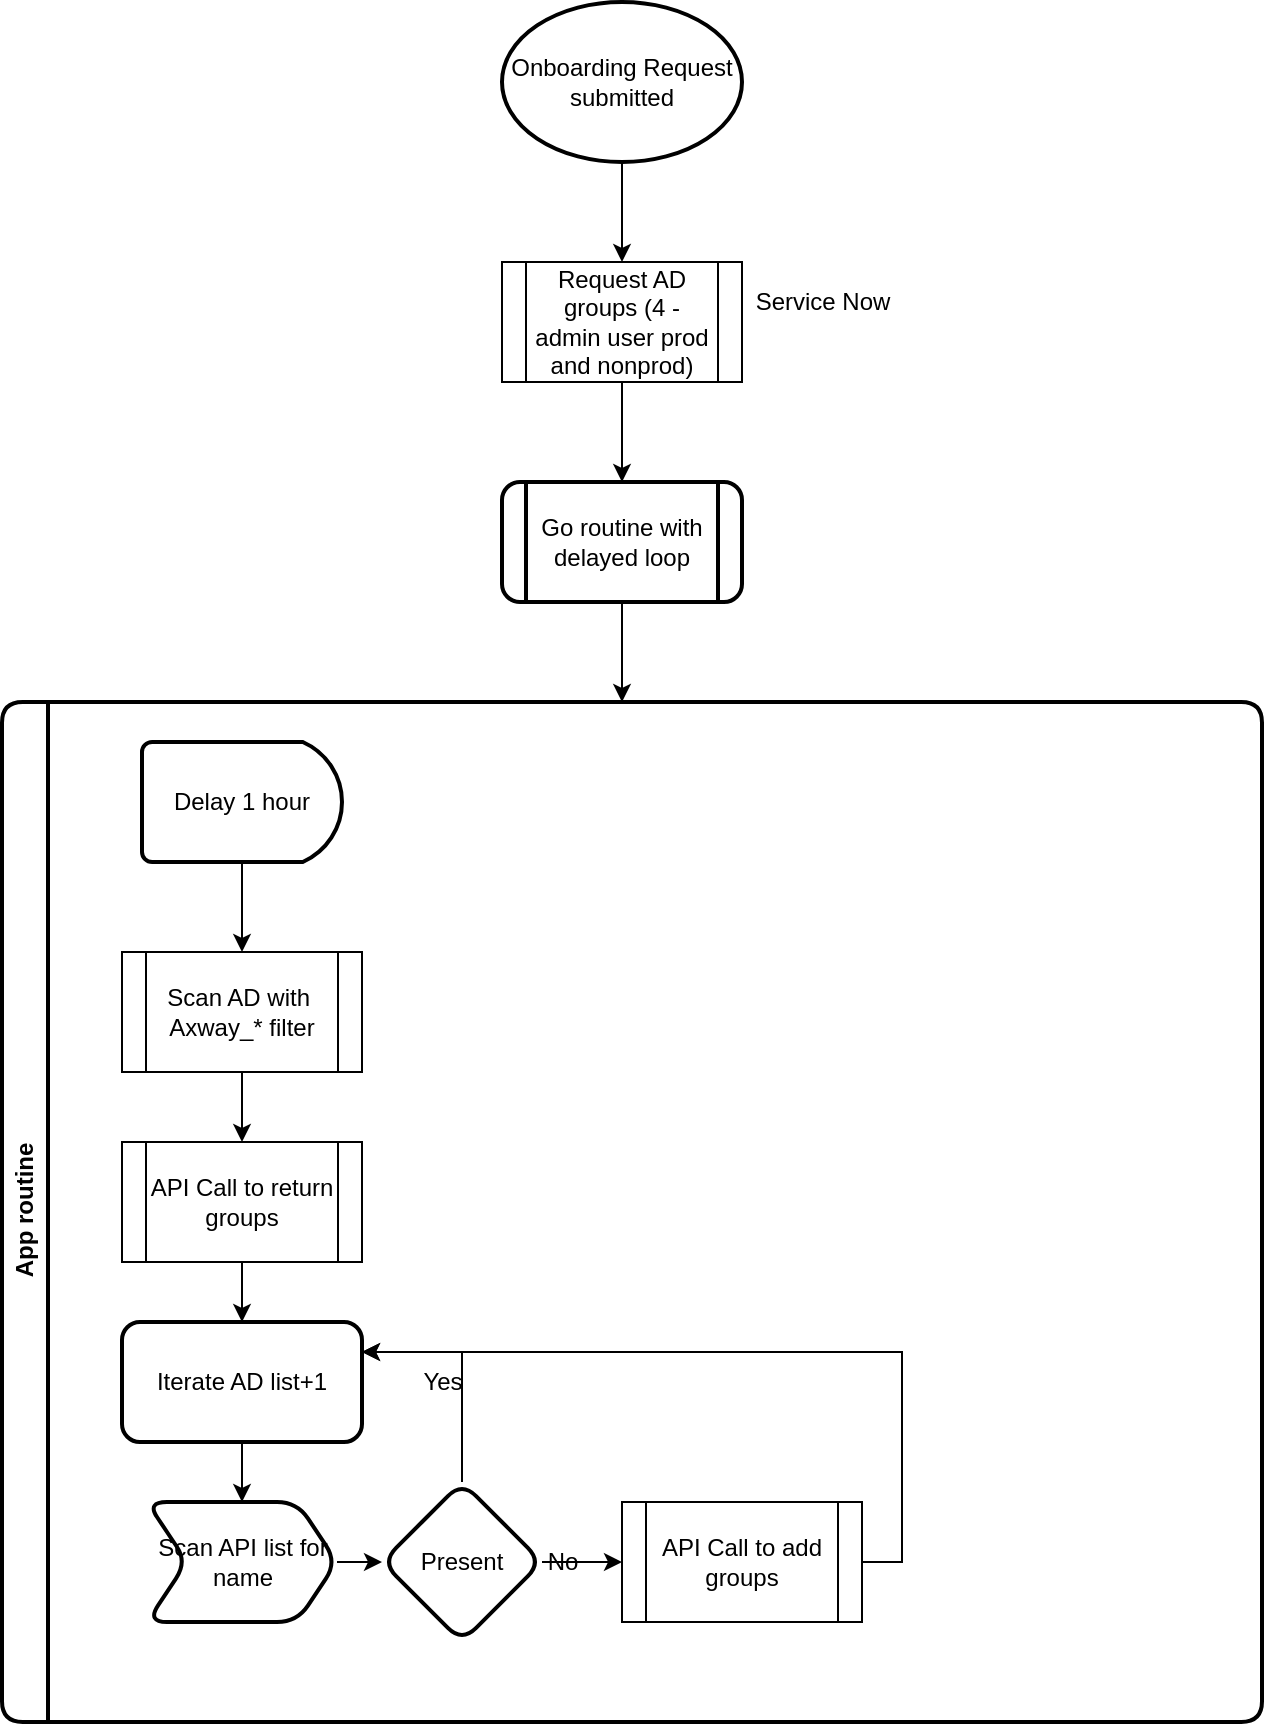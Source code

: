 <mxfile version="15.6.6" type="github" pages="4">
  <diagram id="50_rGVEiKm5uYiEjGBWM" name="Organization Creation">
    <mxGraphModel dx="1554" dy="891" grid="1" gridSize="10" guides="1" tooltips="1" connect="1" arrows="1" fold="1" page="1" pageScale="1" pageWidth="850" pageHeight="1100" math="0" shadow="0">
      <root>
        <mxCell id="0" />
        <mxCell id="1" parent="0" />
        <mxCell id="21Mqk3YyMTukPTeabXtq-32" value="" style="edgeStyle=orthogonalEdgeStyle;rounded=0;orthogonalLoop=1;jettySize=auto;html=1;" parent="1" source="21Mqk3YyMTukPTeabXtq-1" edge="1">
          <mxGeometry relative="1" as="geometry">
            <mxPoint x="430" y="290" as="targetPoint" />
          </mxGeometry>
        </mxCell>
        <mxCell id="21Mqk3YyMTukPTeabXtq-1" value="Request AD groups (4 - admin user prod and nonprod)" style="shape=process;whiteSpace=wrap;html=1;backgroundOutline=1;" parent="1" vertex="1">
          <mxGeometry x="370" y="180" width="120" height="60" as="geometry" />
        </mxCell>
        <mxCell id="21Mqk3YyMTukPTeabXtq-3" value="" style="edgeStyle=orthogonalEdgeStyle;rounded=0;orthogonalLoop=1;jettySize=auto;html=1;" parent="1" source="21Mqk3YyMTukPTeabXtq-2" target="21Mqk3YyMTukPTeabXtq-1" edge="1">
          <mxGeometry relative="1" as="geometry" />
        </mxCell>
        <mxCell id="21Mqk3YyMTukPTeabXtq-2" value="Onboarding Request submitted" style="ellipse;whiteSpace=wrap;html=1;rounded=1;strokeWidth=2;" parent="1" vertex="1">
          <mxGeometry x="370" y="50" width="120" height="80" as="geometry" />
        </mxCell>
        <mxCell id="21Mqk3YyMTukPTeabXtq-33" style="edgeStyle=orthogonalEdgeStyle;rounded=0;orthogonalLoop=1;jettySize=auto;html=1;exitX=0.5;exitY=1;exitDx=0;exitDy=0;" parent="1" source="21Mqk3YyMTukPTeabXtq-4" edge="1">
          <mxGeometry relative="1" as="geometry">
            <mxPoint x="430" y="400" as="targetPoint" />
          </mxGeometry>
        </mxCell>
        <mxCell id="21Mqk3YyMTukPTeabXtq-4" value="Go routine with delayed loop" style="shape=process;whiteSpace=wrap;html=1;backgroundOutline=1;rounded=1;strokeWidth=2;" parent="1" vertex="1">
          <mxGeometry x="370" y="290" width="120" height="60" as="geometry" />
        </mxCell>
        <mxCell id="21Mqk3YyMTukPTeabXtq-6" value="App routine" style="swimlane;horizontal=0;rounded=1;strokeWidth=2;html=1;" parent="1" vertex="1">
          <mxGeometry x="120" y="400" width="630" height="510" as="geometry" />
        </mxCell>
        <mxCell id="21Mqk3YyMTukPTeabXtq-26" value="" style="edgeStyle=orthogonalEdgeStyle;rounded=0;orthogonalLoop=1;jettySize=auto;html=1;" parent="21Mqk3YyMTukPTeabXtq-6" source="21Mqk3YyMTukPTeabXtq-7" target="21Mqk3YyMTukPTeabXtq-10" edge="1">
          <mxGeometry relative="1" as="geometry" />
        </mxCell>
        <mxCell id="21Mqk3YyMTukPTeabXtq-7" value="Delay 1 hour" style="strokeWidth=2;html=1;shape=mxgraph.flowchart.delay;whiteSpace=wrap;rounded=1;" parent="21Mqk3YyMTukPTeabXtq-6" vertex="1">
          <mxGeometry x="70" y="20" width="100" height="60" as="geometry" />
        </mxCell>
        <mxCell id="21Mqk3YyMTukPTeabXtq-27" value="" style="edgeStyle=orthogonalEdgeStyle;rounded=0;orthogonalLoop=1;jettySize=auto;html=1;" parent="21Mqk3YyMTukPTeabXtq-6" source="21Mqk3YyMTukPTeabXtq-10" target="21Mqk3YyMTukPTeabXtq-11" edge="1">
          <mxGeometry relative="1" as="geometry" />
        </mxCell>
        <mxCell id="21Mqk3YyMTukPTeabXtq-10" value="Scan AD with&amp;nbsp;&lt;br&gt;Axway_* filter" style="shape=process;whiteSpace=wrap;html=1;backgroundOutline=1;" parent="21Mqk3YyMTukPTeabXtq-6" vertex="1">
          <mxGeometry x="60" y="125" width="120" height="60" as="geometry" />
        </mxCell>
        <mxCell id="21Mqk3YyMTukPTeabXtq-28" value="" style="edgeStyle=orthogonalEdgeStyle;rounded=0;orthogonalLoop=1;jettySize=auto;html=1;" parent="21Mqk3YyMTukPTeabXtq-6" source="21Mqk3YyMTukPTeabXtq-11" target="21Mqk3YyMTukPTeabXtq-13" edge="1">
          <mxGeometry relative="1" as="geometry" />
        </mxCell>
        <mxCell id="21Mqk3YyMTukPTeabXtq-11" value="API Call to return groups" style="shape=process;whiteSpace=wrap;html=1;backgroundOutline=1;" parent="21Mqk3YyMTukPTeabXtq-6" vertex="1">
          <mxGeometry x="60" y="220" width="120" height="60" as="geometry" />
        </mxCell>
        <mxCell id="21Mqk3YyMTukPTeabXtq-12" value="Scan API list for name" style="shape=step;perimeter=stepPerimeter;whiteSpace=wrap;html=1;fixedSize=1;rounded=1;strokeWidth=2;" parent="21Mqk3YyMTukPTeabXtq-6" vertex="1">
          <mxGeometry x="72.5" y="400" width="95" height="60" as="geometry" />
        </mxCell>
        <mxCell id="21Mqk3YyMTukPTeabXtq-29" style="edgeStyle=orthogonalEdgeStyle;rounded=0;orthogonalLoop=1;jettySize=auto;html=1;exitX=0.5;exitY=1;exitDx=0;exitDy=0;entryX=0.5;entryY=0;entryDx=0;entryDy=0;" parent="21Mqk3YyMTukPTeabXtq-6" source="21Mqk3YyMTukPTeabXtq-13" target="21Mqk3YyMTukPTeabXtq-12" edge="1">
          <mxGeometry relative="1" as="geometry" />
        </mxCell>
        <mxCell id="21Mqk3YyMTukPTeabXtq-13" value="Iterate AD list+1" style="rounded=1;whiteSpace=wrap;html=1;strokeWidth=2;" parent="21Mqk3YyMTukPTeabXtq-6" vertex="1">
          <mxGeometry x="60" y="310" width="120" height="60" as="geometry" />
        </mxCell>
        <mxCell id="21Mqk3YyMTukPTeabXtq-17" style="edgeStyle=orthogonalEdgeStyle;rounded=0;orthogonalLoop=1;jettySize=auto;html=1;exitX=0.5;exitY=0;exitDx=0;exitDy=0;entryX=1;entryY=0.25;entryDx=0;entryDy=0;" parent="21Mqk3YyMTukPTeabXtq-6" source="21Mqk3YyMTukPTeabXtq-16" target="21Mqk3YyMTukPTeabXtq-13" edge="1">
          <mxGeometry relative="1" as="geometry" />
        </mxCell>
        <mxCell id="21Mqk3YyMTukPTeabXtq-24" value="" style="edgeStyle=orthogonalEdgeStyle;rounded=0;orthogonalLoop=1;jettySize=auto;html=1;" parent="21Mqk3YyMTukPTeabXtq-6" source="21Mqk3YyMTukPTeabXtq-16" target="21Mqk3YyMTukPTeabXtq-20" edge="1">
          <mxGeometry relative="1" as="geometry" />
        </mxCell>
        <mxCell id="21Mqk3YyMTukPTeabXtq-16" value="Present" style="rhombus;whiteSpace=wrap;html=1;rounded=1;strokeWidth=2;" parent="21Mqk3YyMTukPTeabXtq-6" vertex="1">
          <mxGeometry x="190" y="390" width="80" height="80" as="geometry" />
        </mxCell>
        <mxCell id="21Mqk3YyMTukPTeabXtq-23" style="edgeStyle=orthogonalEdgeStyle;rounded=0;orthogonalLoop=1;jettySize=auto;html=1;exitX=1;exitY=0.5;exitDx=0;exitDy=0;entryX=1;entryY=0.25;entryDx=0;entryDy=0;" parent="21Mqk3YyMTukPTeabXtq-6" source="21Mqk3YyMTukPTeabXtq-20" target="21Mqk3YyMTukPTeabXtq-13" edge="1">
          <mxGeometry relative="1" as="geometry" />
        </mxCell>
        <mxCell id="21Mqk3YyMTukPTeabXtq-20" value="API Call to add groups" style="shape=process;whiteSpace=wrap;html=1;backgroundOutline=1;" parent="21Mqk3YyMTukPTeabXtq-6" vertex="1">
          <mxGeometry x="310" y="400" width="120" height="60" as="geometry" />
        </mxCell>
        <mxCell id="21Mqk3YyMTukPTeabXtq-18" value="Yes" style="text;html=1;align=center;verticalAlign=middle;resizable=0;points=[];autosize=1;strokeColor=none;fillColor=none;" parent="21Mqk3YyMTukPTeabXtq-6" vertex="1">
          <mxGeometry x="200" y="330" width="40" height="20" as="geometry" />
        </mxCell>
        <mxCell id="21Mqk3YyMTukPTeabXtq-30" value="" style="edgeStyle=orthogonalEdgeStyle;rounded=0;orthogonalLoop=1;jettySize=auto;html=1;" parent="1" source="21Mqk3YyMTukPTeabXtq-12" edge="1">
          <mxGeometry relative="1" as="geometry">
            <mxPoint x="310" y="830" as="targetPoint" />
          </mxGeometry>
        </mxCell>
        <mxCell id="21Mqk3YyMTukPTeabXtq-31" value="No" style="text;html=1;align=center;verticalAlign=middle;resizable=0;points=[];autosize=1;strokeColor=none;fillColor=none;" parent="1" vertex="1">
          <mxGeometry x="385" y="820" width="30" height="20" as="geometry" />
        </mxCell>
        <mxCell id="KgGrY6MAEdmXZvfeVLUI-1" value="Service Now" style="text;html=1;align=center;verticalAlign=middle;resizable=0;points=[];autosize=1;strokeColor=none;fillColor=none;fontColor=default;" vertex="1" parent="1">
          <mxGeometry x="490" y="190" width="80" height="20" as="geometry" />
        </mxCell>
      </root>
    </mxGraphModel>
  </diagram>
  <diagram id="hMRxXClyPCfuDPw358Ve" name="Producer Creation">
    <mxGraphModel dx="1554" dy="891" grid="1" gridSize="10" guides="1" tooltips="1" connect="1" arrows="1" fold="1" page="1" pageScale="1" pageWidth="850" pageHeight="1100" math="0" shadow="0">
      <root>
        <mxCell id="Siz-k5vaXNlsbOJ8AOXz-0" />
        <mxCell id="Siz-k5vaXNlsbOJ8AOXz-1" parent="Siz-k5vaXNlsbOJ8AOXz-0" />
        <mxCell id="y9OW2W21cJCbiljsD_78-0" value="" style="edgeStyle=orthogonalEdgeStyle;rounded=0;orthogonalLoop=1;jettySize=auto;html=1;exitX=0.5;exitY=1;exitDx=0;exitDy=0;" parent="Siz-k5vaXNlsbOJ8AOXz-1" source="XJeDLQ6f7k1wUauOPT4I-9" target="Siz-k5vaXNlsbOJ8AOXz-5" edge="1">
          <mxGeometry relative="1" as="geometry">
            <Array as="points">
              <mxPoint x="450" y="200" />
              <mxPoint x="450" y="200" />
            </Array>
          </mxGeometry>
        </mxCell>
        <mxCell id="XJeDLQ6f7k1wUauOPT4I-10" value="" style="edgeStyle=orthogonalEdgeStyle;rounded=0;orthogonalLoop=1;jettySize=auto;html=1;" parent="Siz-k5vaXNlsbOJ8AOXz-1" source="Siz-k5vaXNlsbOJ8AOXz-2" target="XJeDLQ6f7k1wUauOPT4I-9" edge="1">
          <mxGeometry relative="1" as="geometry" />
        </mxCell>
        <mxCell id="Siz-k5vaXNlsbOJ8AOXz-2" value="Meet with team" style="ellipse;whiteSpace=wrap;html=1;" parent="Siz-k5vaXNlsbOJ8AOXz-1" vertex="1">
          <mxGeometry x="260" y="100" width="120" height="80" as="geometry" />
        </mxCell>
        <mxCell id="Siz-k5vaXNlsbOJ8AOXz-17" value="" style="edgeStyle=orthogonalEdgeStyle;rounded=0;orthogonalLoop=1;jettySize=auto;html=1;" parent="Siz-k5vaXNlsbOJ8AOXz-1" source="Siz-k5vaXNlsbOJ8AOXz-5" target="Siz-k5vaXNlsbOJ8AOXz-8" edge="1">
          <mxGeometry relative="1" as="geometry" />
        </mxCell>
        <mxCell id="Siz-k5vaXNlsbOJ8AOXz-5" value="&lt;font style=&quot;font-size: 10px&quot;&gt;Move APIs to org&lt;/font&gt;" style="html=1;strokeWidth=2;shape=manualInput;whiteSpace=wrap;rounded=1;size=26;arcSize=11;" parent="Siz-k5vaXNlsbOJ8AOXz-1" vertex="1">
          <mxGeometry x="360" y="260" width="130" height="80" as="geometry" />
        </mxCell>
        <mxCell id="Siz-k5vaXNlsbOJ8AOXz-18" value="" style="edgeStyle=orthogonalEdgeStyle;rounded=0;orthogonalLoop=1;jettySize=auto;html=1;" parent="Siz-k5vaXNlsbOJ8AOXz-1" source="Siz-k5vaXNlsbOJ8AOXz-8" target="Siz-k5vaXNlsbOJ8AOXz-9" edge="1">
          <mxGeometry relative="1" as="geometry" />
        </mxCell>
        <mxCell id="Siz-k5vaXNlsbOJ8AOXz-8" value="&lt;font style=&quot;font-size: 10px&quot;&gt;Rename Provider app&lt;br&gt;(Provider_&amp;lt;org_app&amp;gt;_deprecated)&lt;br&gt;&lt;/font&gt;" style="html=1;strokeWidth=2;shape=manualInput;whiteSpace=wrap;rounded=1;size=26;arcSize=11;" parent="Siz-k5vaXNlsbOJ8AOXz-1" vertex="1">
          <mxGeometry x="355" y="370" width="130" height="80" as="geometry" />
        </mxCell>
        <mxCell id="Siz-k5vaXNlsbOJ8AOXz-19" value="" style="edgeStyle=orthogonalEdgeStyle;rounded=0;orthogonalLoop=1;jettySize=auto;html=1;" parent="Siz-k5vaXNlsbOJ8AOXz-1" source="Siz-k5vaXNlsbOJ8AOXz-9" target="Siz-k5vaXNlsbOJ8AOXz-12" edge="1">
          <mxGeometry relative="1" as="geometry" />
        </mxCell>
        <mxCell id="Siz-k5vaXNlsbOJ8AOXz-24" style="edgeStyle=orthogonalEdgeStyle;rounded=0;orthogonalLoop=1;jettySize=auto;html=1;entryX=0.5;entryY=0;entryDx=0;entryDy=0;" parent="Siz-k5vaXNlsbOJ8AOXz-1" source="Siz-k5vaXNlsbOJ8AOXz-9" target="Siz-k5vaXNlsbOJ8AOXz-14" edge="1">
          <mxGeometry relative="1" as="geometry">
            <mxPoint x="425" y="610" as="targetPoint" />
          </mxGeometry>
        </mxCell>
        <mxCell id="Siz-k5vaXNlsbOJ8AOXz-9" value="Team knows who owns API keys?&lt;br&gt;" style="strokeWidth=2;html=1;shape=mxgraph.flowchart.decision;whiteSpace=wrap;rounded=1;" parent="Siz-k5vaXNlsbOJ8AOXz-1" vertex="1">
          <mxGeometry x="375" y="480" width="100" height="100" as="geometry" />
        </mxCell>
        <mxCell id="Siz-k5vaXNlsbOJ8AOXz-21" value="" style="edgeStyle=orthogonalEdgeStyle;rounded=0;orthogonalLoop=1;jettySize=auto;html=1;" parent="Siz-k5vaXNlsbOJ8AOXz-1" source="Siz-k5vaXNlsbOJ8AOXz-11" target="Siz-k5vaXNlsbOJ8AOXz-13" edge="1">
          <mxGeometry relative="1" as="geometry" />
        </mxCell>
        <mxCell id="Siz-k5vaXNlsbOJ8AOXz-11" value="Create Application" style="verticalLabelPosition=bottom;verticalAlign=top;html=1;shape=offPageConnector;rounded=0;size=0.5;strokeWidth=2;" parent="Siz-k5vaXNlsbOJ8AOXz-1" vertex="1">
          <mxGeometry x="690" y="500" width="60" height="60" as="geometry" />
        </mxCell>
        <mxCell id="Siz-k5vaXNlsbOJ8AOXz-20" value="" style="edgeStyle=orthogonalEdgeStyle;rounded=0;orthogonalLoop=1;jettySize=auto;html=1;" parent="Siz-k5vaXNlsbOJ8AOXz-1" source="Siz-k5vaXNlsbOJ8AOXz-12" target="Siz-k5vaXNlsbOJ8AOXz-11" edge="1">
          <mxGeometry relative="1" as="geometry" />
        </mxCell>
        <mxCell id="Siz-k5vaXNlsbOJ8AOXz-12" value="Get key from&lt;br&gt;&lt;span style=&quot;font-size: 10px&quot;&gt;(Provider_&amp;lt;org_app&amp;gt;_deprecated)&lt;/span&gt;" style="rounded=1;whiteSpace=wrap;html=1;absoluteArcSize=1;arcSize=14;strokeWidth=2;" parent="Siz-k5vaXNlsbOJ8AOXz-1" vertex="1">
          <mxGeometry x="530" y="480" width="100" height="100" as="geometry" />
        </mxCell>
        <mxCell id="Siz-k5vaXNlsbOJ8AOXz-22" style="edgeStyle=orthogonalEdgeStyle;rounded=0;orthogonalLoop=1;jettySize=auto;html=1;exitX=0;exitY=0.5;exitDx=0;exitDy=0;exitPerimeter=0;entryX=0.5;entryY=1;entryDx=0;entryDy=0;" parent="Siz-k5vaXNlsbOJ8AOXz-1" source="Siz-k5vaXNlsbOJ8AOXz-13" target="Siz-k5vaXNlsbOJ8AOXz-12" edge="1">
          <mxGeometry relative="1" as="geometry" />
        </mxCell>
        <mxCell id="Siz-k5vaXNlsbOJ8AOXz-23" style="edgeStyle=orthogonalEdgeStyle;rounded=0;orthogonalLoop=1;jettySize=auto;html=1;exitX=0.5;exitY=1;exitDx=0;exitDy=0;exitPerimeter=0;" parent="Siz-k5vaXNlsbOJ8AOXz-1" source="Siz-k5vaXNlsbOJ8AOXz-13" target="Siz-k5vaXNlsbOJ8AOXz-14" edge="1">
          <mxGeometry relative="1" as="geometry" />
        </mxCell>
        <mxCell id="Siz-k5vaXNlsbOJ8AOXz-13" value="More Keys" style="strokeWidth=2;html=1;shape=mxgraph.flowchart.decision;whiteSpace=wrap;rounded=1;" parent="Siz-k5vaXNlsbOJ8AOXz-1" vertex="1">
          <mxGeometry x="670" y="620" width="100" height="100" as="geometry" />
        </mxCell>
        <mxCell id="Siz-k5vaXNlsbOJ8AOXz-14" value="Onboard Complete" style="ellipse;whiteSpace=wrap;html=1;rounded=1;strokeWidth=2;" parent="Siz-k5vaXNlsbOJ8AOXz-1" vertex="1">
          <mxGeometry x="365" y="720" width="120" height="80" as="geometry" />
        </mxCell>
        <mxCell id="Siz-k5vaXNlsbOJ8AOXz-25" value="No" style="text;html=1;align=center;verticalAlign=middle;resizable=0;points=[];autosize=1;strokeColor=none;fillColor=none;" parent="Siz-k5vaXNlsbOJ8AOXz-1" vertex="1">
          <mxGeometry x="425" y="640" width="30" height="20" as="geometry" />
        </mxCell>
        <mxCell id="Siz-k5vaXNlsbOJ8AOXz-26" value="Yes" style="text;html=1;align=center;verticalAlign=middle;resizable=0;points=[];autosize=1;strokeColor=none;fillColor=none;" parent="Siz-k5vaXNlsbOJ8AOXz-1" vertex="1">
          <mxGeometry x="470" y="510" width="40" height="20" as="geometry" />
        </mxCell>
        <mxCell id="Siz-k5vaXNlsbOJ8AOXz-27" value="Yes" style="text;html=1;align=center;verticalAlign=middle;resizable=0;points=[];autosize=1;strokeColor=none;fillColor=none;" parent="Siz-k5vaXNlsbOJ8AOXz-1" vertex="1">
          <mxGeometry x="610" y="650" width="40" height="20" as="geometry" />
        </mxCell>
        <mxCell id="Siz-k5vaXNlsbOJ8AOXz-28" value="No" style="text;html=1;align=center;verticalAlign=middle;resizable=0;points=[];autosize=1;strokeColor=none;fillColor=none;" parent="Siz-k5vaXNlsbOJ8AOXz-1" vertex="1">
          <mxGeometry x="595" y="740" width="30" height="20" as="geometry" />
        </mxCell>
        <mxCell id="XJeDLQ6f7k1wUauOPT4I-1" value="" style="edgeStyle=orthogonalEdgeStyle;rounded=0;orthogonalLoop=1;jettySize=auto;html=1;" parent="Siz-k5vaXNlsbOJ8AOXz-1" target="XJeDLQ6f7k1wUauOPT4I-6" edge="1">
          <mxGeometry relative="1" as="geometry">
            <mxPoint x="465" y="140" as="sourcePoint" />
          </mxGeometry>
        </mxCell>
        <mxCell id="XJeDLQ6f7k1wUauOPT4I-2" value="No" style="edgeLabel;html=1;align=center;verticalAlign=middle;resizable=0;points=[];" parent="XJeDLQ6f7k1wUauOPT4I-1" vertex="1" connectable="0">
          <mxGeometry x="-0.3" y="4" relative="1" as="geometry">
            <mxPoint as="offset" />
          </mxGeometry>
        </mxCell>
        <mxCell id="XJeDLQ6f7k1wUauOPT4I-8" value="" style="edgeStyle=orthogonalEdgeStyle;rounded=0;orthogonalLoop=1;jettySize=auto;html=1;exitX=1;exitY=0.5;exitDx=0;exitDy=0;" parent="Siz-k5vaXNlsbOJ8AOXz-1" source="XJeDLQ6f7k1wUauOPT4I-9" edge="1">
          <mxGeometry relative="1" as="geometry">
            <mxPoint x="465" y="140" as="sourcePoint" />
            <mxPoint x="530" y="140" as="targetPoint" />
          </mxGeometry>
        </mxCell>
        <mxCell id="XJeDLQ6f7k1wUauOPT4I-4" style="edgeStyle=orthogonalEdgeStyle;rounded=0;orthogonalLoop=1;jettySize=auto;html=1;exitX=0.5;exitY=1;exitDx=0;exitDy=0;entryX=1;entryY=0.5;entryDx=0;entryDy=0;" parent="Siz-k5vaXNlsbOJ8AOXz-1" source="XJeDLQ6f7k1wUauOPT4I-5" edge="1">
          <mxGeometry relative="1" as="geometry">
            <mxPoint x="465" y="260" as="targetPoint" />
          </mxGeometry>
        </mxCell>
        <mxCell id="XJeDLQ6f7k1wUauOPT4I-5" value="" style="verticalLabelPosition=bottom;verticalAlign=top;html=1;shape=offPageConnector;rounded=0;size=0.5;strokeWidth=2;" parent="Siz-k5vaXNlsbOJ8AOXz-1" vertex="1">
          <mxGeometry x="535" y="100" width="100" height="90" as="geometry" />
        </mxCell>
        <mxCell id="XJeDLQ6f7k1wUauOPT4I-6" value="Organization &lt;br&gt;Creation&amp;nbsp;" style="text;html=1;align=center;verticalAlign=middle;resizable=0;points=[];autosize=1;strokeColor=none;fillColor=none;" parent="Siz-k5vaXNlsbOJ8AOXz-1" vertex="1">
          <mxGeometry x="545" y="125" width="80" height="30" as="geometry" />
        </mxCell>
        <mxCell id="XJeDLQ6f7k1wUauOPT4I-7" value="Yes" style="text;html=1;align=center;verticalAlign=middle;resizable=0;points=[];autosize=1;strokeColor=none;fillColor=none;" parent="Siz-k5vaXNlsbOJ8AOXz-1" vertex="1">
          <mxGeometry x="445" y="180" width="40" height="20" as="geometry" />
        </mxCell>
        <mxCell id="XJeDLQ6f7k1wUauOPT4I-9" value="Org Exist" style="rhombus;whiteSpace=wrap;html=1;rounded=1;strokeWidth=2;" parent="Siz-k5vaXNlsbOJ8AOXz-1" vertex="1">
          <mxGeometry x="410" y="100" width="80" height="80" as="geometry" />
        </mxCell>
        <mxCell id="T0Aa_vQuMEQslVSk-Fus-0" value="&lt;font style=&quot;font-size: 10px&quot;&gt;Gather Topology info to outline&lt;/font&gt;" style="html=1;strokeWidth=2;shape=manualInput;whiteSpace=wrap;rounded=1;size=26;arcSize=11;" parent="Siz-k5vaXNlsbOJ8AOXz-1" vertex="1">
          <mxGeometry x="510" y="260" width="130" height="80" as="geometry" />
        </mxCell>
      </root>
    </mxGraphModel>
  </diagram>
  <diagram id="xNeBG88j72INWJbGPh9E" name="Create Application">
    <mxGraphModel dx="1103" dy="1099" grid="1" gridSize="10" guides="1" tooltips="1" connect="1" arrows="1" fold="1" page="1" pageScale="1" pageWidth="850" pageHeight="1100" math="0" shadow="0">
      <root>
        <mxCell id="QUhffus9YfwAbC_pS_Uo-0" />
        <mxCell id="QUhffus9YfwAbC_pS_Uo-1" parent="QUhffus9YfwAbC_pS_Uo-0" />
        <mxCell id="FXSgPhm4-Gb5gIgtQys_-6" value="" style="edgeStyle=orthogonalEdgeStyle;rounded=0;orthogonalLoop=1;jettySize=auto;html=1;" edge="1" parent="QUhffus9YfwAbC_pS_Uo-1" source="QUhffus9YfwAbC_pS_Uo-2" target="QUhffus9YfwAbC_pS_Uo-7">
          <mxGeometry relative="1" as="geometry" />
        </mxCell>
        <mxCell id="FXSgPhm4-Gb5gIgtQys_-11" value="" style="edgeStyle=orthogonalEdgeStyle;rounded=0;orthogonalLoop=1;jettySize=auto;html=1;" edge="1" parent="QUhffus9YfwAbC_pS_Uo-1" source="QUhffus9YfwAbC_pS_Uo-2" target="QUhffus9YfwAbC_pS_Uo-4">
          <mxGeometry relative="1" as="geometry" />
        </mxCell>
        <mxCell id="FXSgPhm4-Gb5gIgtQys_-14" value="No" style="edgeLabel;html=1;align=center;verticalAlign=middle;resizable=0;points=[];" vertex="1" connectable="0" parent="FXSgPhm4-Gb5gIgtQys_-11">
          <mxGeometry x="-0.3" y="4" relative="1" as="geometry">
            <mxPoint as="offset" />
          </mxGeometry>
        </mxCell>
        <mxCell id="QUhffus9YfwAbC_pS_Uo-2" value="Organization Exist?" style="ellipse;whiteSpace=wrap;html=1;rounded=1;strokeWidth=2;" vertex="1" parent="QUhffus9YfwAbC_pS_Uo-1">
          <mxGeometry x="50" y="40" width="120" height="80" as="geometry" />
        </mxCell>
        <mxCell id="FXSgPhm4-Gb5gIgtQys_-12" style="edgeStyle=orthogonalEdgeStyle;rounded=0;orthogonalLoop=1;jettySize=auto;html=1;exitX=0.5;exitY=1;exitDx=0;exitDy=0;entryX=1;entryY=0.5;entryDx=0;entryDy=0;" edge="1" parent="QUhffus9YfwAbC_pS_Uo-1" source="QUhffus9YfwAbC_pS_Uo-3" target="QUhffus9YfwAbC_pS_Uo-7">
          <mxGeometry relative="1" as="geometry" />
        </mxCell>
        <mxCell id="QUhffus9YfwAbC_pS_Uo-3" value="" style="verticalLabelPosition=bottom;verticalAlign=top;html=1;shape=offPageConnector;rounded=0;size=0.5;strokeWidth=2;" vertex="1" parent="QUhffus9YfwAbC_pS_Uo-1">
          <mxGeometry x="240" y="40" width="100" height="90" as="geometry" />
        </mxCell>
        <mxCell id="QUhffus9YfwAbC_pS_Uo-4" value="Organization &lt;br&gt;Creation&amp;nbsp;" style="text;html=1;align=center;verticalAlign=middle;resizable=0;points=[];autosize=1;strokeColor=none;fillColor=none;" vertex="1" parent="QUhffus9YfwAbC_pS_Uo-1">
          <mxGeometry x="250" y="65" width="80" height="30" as="geometry" />
        </mxCell>
        <mxCell id="FXSgPhm4-Gb5gIgtQys_-7" value="" style="edgeStyle=orthogonalEdgeStyle;rounded=0;orthogonalLoop=1;jettySize=auto;html=1;" edge="1" parent="QUhffus9YfwAbC_pS_Uo-1" source="QUhffus9YfwAbC_pS_Uo-7" target="FXSgPhm4-Gb5gIgtQys_-2">
          <mxGeometry relative="1" as="geometry" />
        </mxCell>
        <mxCell id="QUhffus9YfwAbC_pS_Uo-7" value="API Call to create App" style="shape=process;whiteSpace=wrap;html=1;backgroundOutline=1;rounded=1;strokeWidth=2;" vertex="1" parent="QUhffus9YfwAbC_pS_Uo-1">
          <mxGeometry x="50" y="170" width="120" height="60" as="geometry" />
        </mxCell>
        <mxCell id="FXSgPhm4-Gb5gIgtQys_-9" value="" style="edgeStyle=orthogonalEdgeStyle;rounded=0;orthogonalLoop=1;jettySize=auto;html=1;" edge="1" parent="QUhffus9YfwAbC_pS_Uo-1" source="FXSgPhm4-Gb5gIgtQys_-1" target="FXSgPhm4-Gb5gIgtQys_-4">
          <mxGeometry relative="1" as="geometry" />
        </mxCell>
        <mxCell id="FXSgPhm4-Gb5gIgtQys_-1" value="API Call to create apikey in Consumer app" style="shape=process;whiteSpace=wrap;html=1;backgroundOutline=1;rounded=1;strokeWidth=2;" vertex="1" parent="QUhffus9YfwAbC_pS_Uo-1">
          <mxGeometry x="50" y="360" width="120" height="60" as="geometry" />
        </mxCell>
        <mxCell id="FXSgPhm4-Gb5gIgtQys_-8" value="" style="edgeStyle=orthogonalEdgeStyle;rounded=0;orthogonalLoop=1;jettySize=auto;html=1;" edge="1" parent="QUhffus9YfwAbC_pS_Uo-1" source="FXSgPhm4-Gb5gIgtQys_-2" target="FXSgPhm4-Gb5gIgtQys_-1">
          <mxGeometry relative="1" as="geometry" />
        </mxCell>
        <mxCell id="FXSgPhm4-Gb5gIgtQys_-2" value="API Call to delete apikey in Producer App" style="shape=process;whiteSpace=wrap;html=1;backgroundOutline=1;rounded=1;strokeWidth=2;" vertex="1" parent="QUhffus9YfwAbC_pS_Uo-1">
          <mxGeometry x="50" y="270" width="120" height="60" as="geometry" />
        </mxCell>
        <mxCell id="FXSgPhm4-Gb5gIgtQys_-10" value="" style="edgeStyle=orthogonalEdgeStyle;rounded=0;orthogonalLoop=1;jettySize=auto;html=1;" edge="1" parent="QUhffus9YfwAbC_pS_Uo-1" source="FXSgPhm4-Gb5gIgtQys_-4" target="FXSgPhm4-Gb5gIgtQys_-5">
          <mxGeometry relative="1" as="geometry" />
        </mxCell>
        <mxCell id="FXSgPhm4-Gb5gIgtQys_-4" value="Scan Prod App for all apis&amp;nbsp;" style="rounded=1;whiteSpace=wrap;html=1;strokeWidth=2;" vertex="1" parent="QUhffus9YfwAbC_pS_Uo-1">
          <mxGeometry x="50" y="470" width="120" height="60" as="geometry" />
        </mxCell>
        <mxCell id="FXSgPhm4-Gb5gIgtQys_-5" value="Add each API to Consumer app" style="shape=process;whiteSpace=wrap;html=1;backgroundOutline=1;rounded=1;strokeWidth=2;" vertex="1" parent="QUhffus9YfwAbC_pS_Uo-1">
          <mxGeometry x="50" y="580" width="120" height="60" as="geometry" />
        </mxCell>
        <mxCell id="FXSgPhm4-Gb5gIgtQys_-13" value="Yes" style="text;html=1;align=center;verticalAlign=middle;resizable=0;points=[];autosize=1;strokeColor=none;fillColor=none;" vertex="1" parent="QUhffus9YfwAbC_pS_Uo-1">
          <mxGeometry x="100" y="130" width="40" height="20" as="geometry" />
        </mxCell>
        <mxCell id="4ai3RzKEzDJzO9Erc1_7-0" value="Check if App exists" style="rounded=0;whiteSpace=wrap;html=1;strokeWidth=2;" vertex="1" parent="QUhffus9YfwAbC_pS_Uo-1">
          <mxGeometry x="425" y="220" width="120" height="60" as="geometry" />
        </mxCell>
      </root>
    </mxGraphModel>
  </diagram>
  <diagram id="aCm4BEtJBxlDYD8r_7eZ" name="Consumer Creation">
    <mxGraphModel dx="2066" dy="1066" grid="1" gridSize="10" guides="1" tooltips="1" connect="1" arrows="1" fold="1" page="1" pageScale="1" pageWidth="850" pageHeight="1100" math="0" shadow="0">
      <root>
        <mxCell id="6tACQDfN3VSRMyzd7dVN-0" />
        <mxCell id="6tACQDfN3VSRMyzd7dVN-1" parent="6tACQDfN3VSRMyzd7dVN-0" />
        <mxCell id="6SWaG86HB-1225bSY7io-0" value="Meet with team" style="ellipse;whiteSpace=wrap;html=1;" vertex="1" parent="6tACQDfN3VSRMyzd7dVN-1">
          <mxGeometry x="110" y="100" width="120" height="80" as="geometry" />
        </mxCell>
        <mxCell id="acLjO2szlm8cahWI-6Uu-0" value="" style="edgeStyle=orthogonalEdgeStyle;rounded=0;orthogonalLoop=1;jettySize=auto;html=1;exitX=0.5;exitY=1;exitDx=0;exitDy=0;" edge="1" parent="6tACQDfN3VSRMyzd7dVN-1" source="acLjO2szlm8cahWI-6Uu-10" target="acLjO2szlm8cahWI-6Uu-2">
          <mxGeometry relative="1" as="geometry">
            <Array as="points">
              <mxPoint x="300" y="200" />
              <mxPoint x="300" y="200" />
            </Array>
          </mxGeometry>
        </mxCell>
        <mxCell id="acLjO2szlm8cahWI-6Uu-1" value="" style="edgeStyle=orthogonalEdgeStyle;rounded=0;orthogonalLoop=1;jettySize=auto;html=1;" edge="1" parent="6tACQDfN3VSRMyzd7dVN-1" target="acLjO2szlm8cahWI-6Uu-10">
          <mxGeometry relative="1" as="geometry">
            <mxPoint x="230" y="140" as="sourcePoint" />
          </mxGeometry>
        </mxCell>
        <mxCell id="dN7AVTIH89Ig2Ot_esda-4" value="" style="edgeStyle=orthogonalEdgeStyle;rounded=0;orthogonalLoop=1;jettySize=auto;html=1;" edge="1" parent="6tACQDfN3VSRMyzd7dVN-1" source="acLjO2szlm8cahWI-6Uu-2" target="dN7AVTIH89Ig2Ot_esda-0">
          <mxGeometry relative="1" as="geometry" />
        </mxCell>
        <mxCell id="acLjO2szlm8cahWI-6Uu-2" value="&lt;font style=&quot;font-size: 10px&quot;&gt;Gather List of Applications&lt;/font&gt;" style="html=1;strokeWidth=2;shape=manualInput;whiteSpace=wrap;rounded=1;size=26;arcSize=11;" vertex="1" parent="6tACQDfN3VSRMyzd7dVN-1">
          <mxGeometry x="210" y="260" width="130" height="80" as="geometry" />
        </mxCell>
        <mxCell id="acLjO2szlm8cahWI-6Uu-3" value="" style="edgeStyle=orthogonalEdgeStyle;rounded=0;orthogonalLoop=1;jettySize=auto;html=1;" edge="1" parent="6tACQDfN3VSRMyzd7dVN-1" target="acLjO2szlm8cahWI-6Uu-8">
          <mxGeometry relative="1" as="geometry">
            <mxPoint x="315" y="140" as="sourcePoint" />
          </mxGeometry>
        </mxCell>
        <mxCell id="acLjO2szlm8cahWI-6Uu-4" value="No" style="edgeLabel;html=1;align=center;verticalAlign=middle;resizable=0;points=[];" vertex="1" connectable="0" parent="acLjO2szlm8cahWI-6Uu-3">
          <mxGeometry x="-0.3" y="4" relative="1" as="geometry">
            <mxPoint as="offset" />
          </mxGeometry>
        </mxCell>
        <mxCell id="acLjO2szlm8cahWI-6Uu-5" value="" style="edgeStyle=orthogonalEdgeStyle;rounded=0;orthogonalLoop=1;jettySize=auto;html=1;exitX=1;exitY=0.5;exitDx=0;exitDy=0;" edge="1" parent="6tACQDfN3VSRMyzd7dVN-1" source="acLjO2szlm8cahWI-6Uu-10">
          <mxGeometry relative="1" as="geometry">
            <mxPoint x="315" y="140" as="sourcePoint" />
            <mxPoint x="380" y="140" as="targetPoint" />
          </mxGeometry>
        </mxCell>
        <mxCell id="acLjO2szlm8cahWI-6Uu-6" style="edgeStyle=orthogonalEdgeStyle;rounded=0;orthogonalLoop=1;jettySize=auto;html=1;exitX=0.5;exitY=1;exitDx=0;exitDy=0;entryX=1;entryY=0.5;entryDx=0;entryDy=0;" edge="1" parent="6tACQDfN3VSRMyzd7dVN-1" source="acLjO2szlm8cahWI-6Uu-7">
          <mxGeometry relative="1" as="geometry">
            <mxPoint x="315" y="260" as="targetPoint" />
          </mxGeometry>
        </mxCell>
        <mxCell id="acLjO2szlm8cahWI-6Uu-7" value="" style="verticalLabelPosition=bottom;verticalAlign=top;html=1;shape=offPageConnector;rounded=0;size=0.5;strokeWidth=2;" vertex="1" parent="6tACQDfN3VSRMyzd7dVN-1">
          <mxGeometry x="385" y="100" width="100" height="90" as="geometry" />
        </mxCell>
        <mxCell id="acLjO2szlm8cahWI-6Uu-8" value="Organization &lt;br&gt;Creation&amp;nbsp;" style="text;html=1;align=center;verticalAlign=middle;resizable=0;points=[];autosize=1;strokeColor=none;fillColor=none;" vertex="1" parent="6tACQDfN3VSRMyzd7dVN-1">
          <mxGeometry x="395" y="125" width="80" height="30" as="geometry" />
        </mxCell>
        <mxCell id="acLjO2szlm8cahWI-6Uu-9" value="Yes" style="text;html=1;align=center;verticalAlign=middle;resizable=0;points=[];autosize=1;strokeColor=none;fillColor=none;" vertex="1" parent="6tACQDfN3VSRMyzd7dVN-1">
          <mxGeometry x="295" y="180" width="40" height="20" as="geometry" />
        </mxCell>
        <mxCell id="acLjO2szlm8cahWI-6Uu-10" value="Org Exist" style="rhombus;whiteSpace=wrap;html=1;rounded=1;strokeWidth=2;" vertex="1" parent="6tACQDfN3VSRMyzd7dVN-1">
          <mxGeometry x="260" y="100" width="80" height="80" as="geometry" />
        </mxCell>
        <mxCell id="dN7AVTIH89Ig2Ot_esda-5" value="" style="edgeStyle=orthogonalEdgeStyle;rounded=0;orthogonalLoop=1;jettySize=auto;html=1;" edge="1" parent="6tACQDfN3VSRMyzd7dVN-1" source="dN7AVTIH89Ig2Ot_esda-0" target="dN7AVTIH89Ig2Ot_esda-1">
          <mxGeometry relative="1" as="geometry" />
        </mxCell>
        <mxCell id="dN7AVTIH89Ig2Ot_esda-0" value="Process list of apps" style="shape=process;whiteSpace=wrap;html=1;backgroundOutline=1;rounded=1;strokeWidth=2;" vertex="1" parent="6tACQDfN3VSRMyzd7dVN-1">
          <mxGeometry x="215" y="390" width="120" height="60" as="geometry" />
        </mxCell>
        <mxCell id="dN7AVTIH89Ig2Ot_esda-6" value="" style="edgeStyle=orthogonalEdgeStyle;rounded=0;orthogonalLoop=1;jettySize=auto;html=1;" edge="1" parent="6tACQDfN3VSRMyzd7dVN-1" source="dN7AVTIH89Ig2Ot_esda-1">
          <mxGeometry relative="1" as="geometry">
            <mxPoint x="570" y="420" as="targetPoint" />
          </mxGeometry>
        </mxCell>
        <mxCell id="dN7AVTIH89Ig2Ot_esda-1" value="Any Missing" style="strokeWidth=2;html=1;shape=mxgraph.flowchart.decision;whiteSpace=wrap;rounded=1;" vertex="1" parent="6tACQDfN3VSRMyzd7dVN-1">
          <mxGeometry x="375" y="370" width="100" height="100" as="geometry" />
        </mxCell>
        <mxCell id="dN7AVTIH89Ig2Ot_esda-2" value="" style="verticalLabelPosition=bottom;verticalAlign=top;html=1;shape=offPageConnector;rounded=0;size=0.5;strokeWidth=2;" vertex="1" parent="6tACQDfN3VSRMyzd7dVN-1">
          <mxGeometry x="570" y="375" width="100" height="90" as="geometry" />
        </mxCell>
        <mxCell id="dN7AVTIH89Ig2Ot_esda-3" value="Create Application" style="text;html=1;align=center;verticalAlign=middle;resizable=0;points=[];autosize=1;strokeColor=none;fillColor=none;" vertex="1" parent="6tACQDfN3VSRMyzd7dVN-1">
          <mxGeometry x="565" y="400" width="110" height="20" as="geometry" />
        </mxCell>
      </root>
    </mxGraphModel>
  </diagram>
</mxfile>
